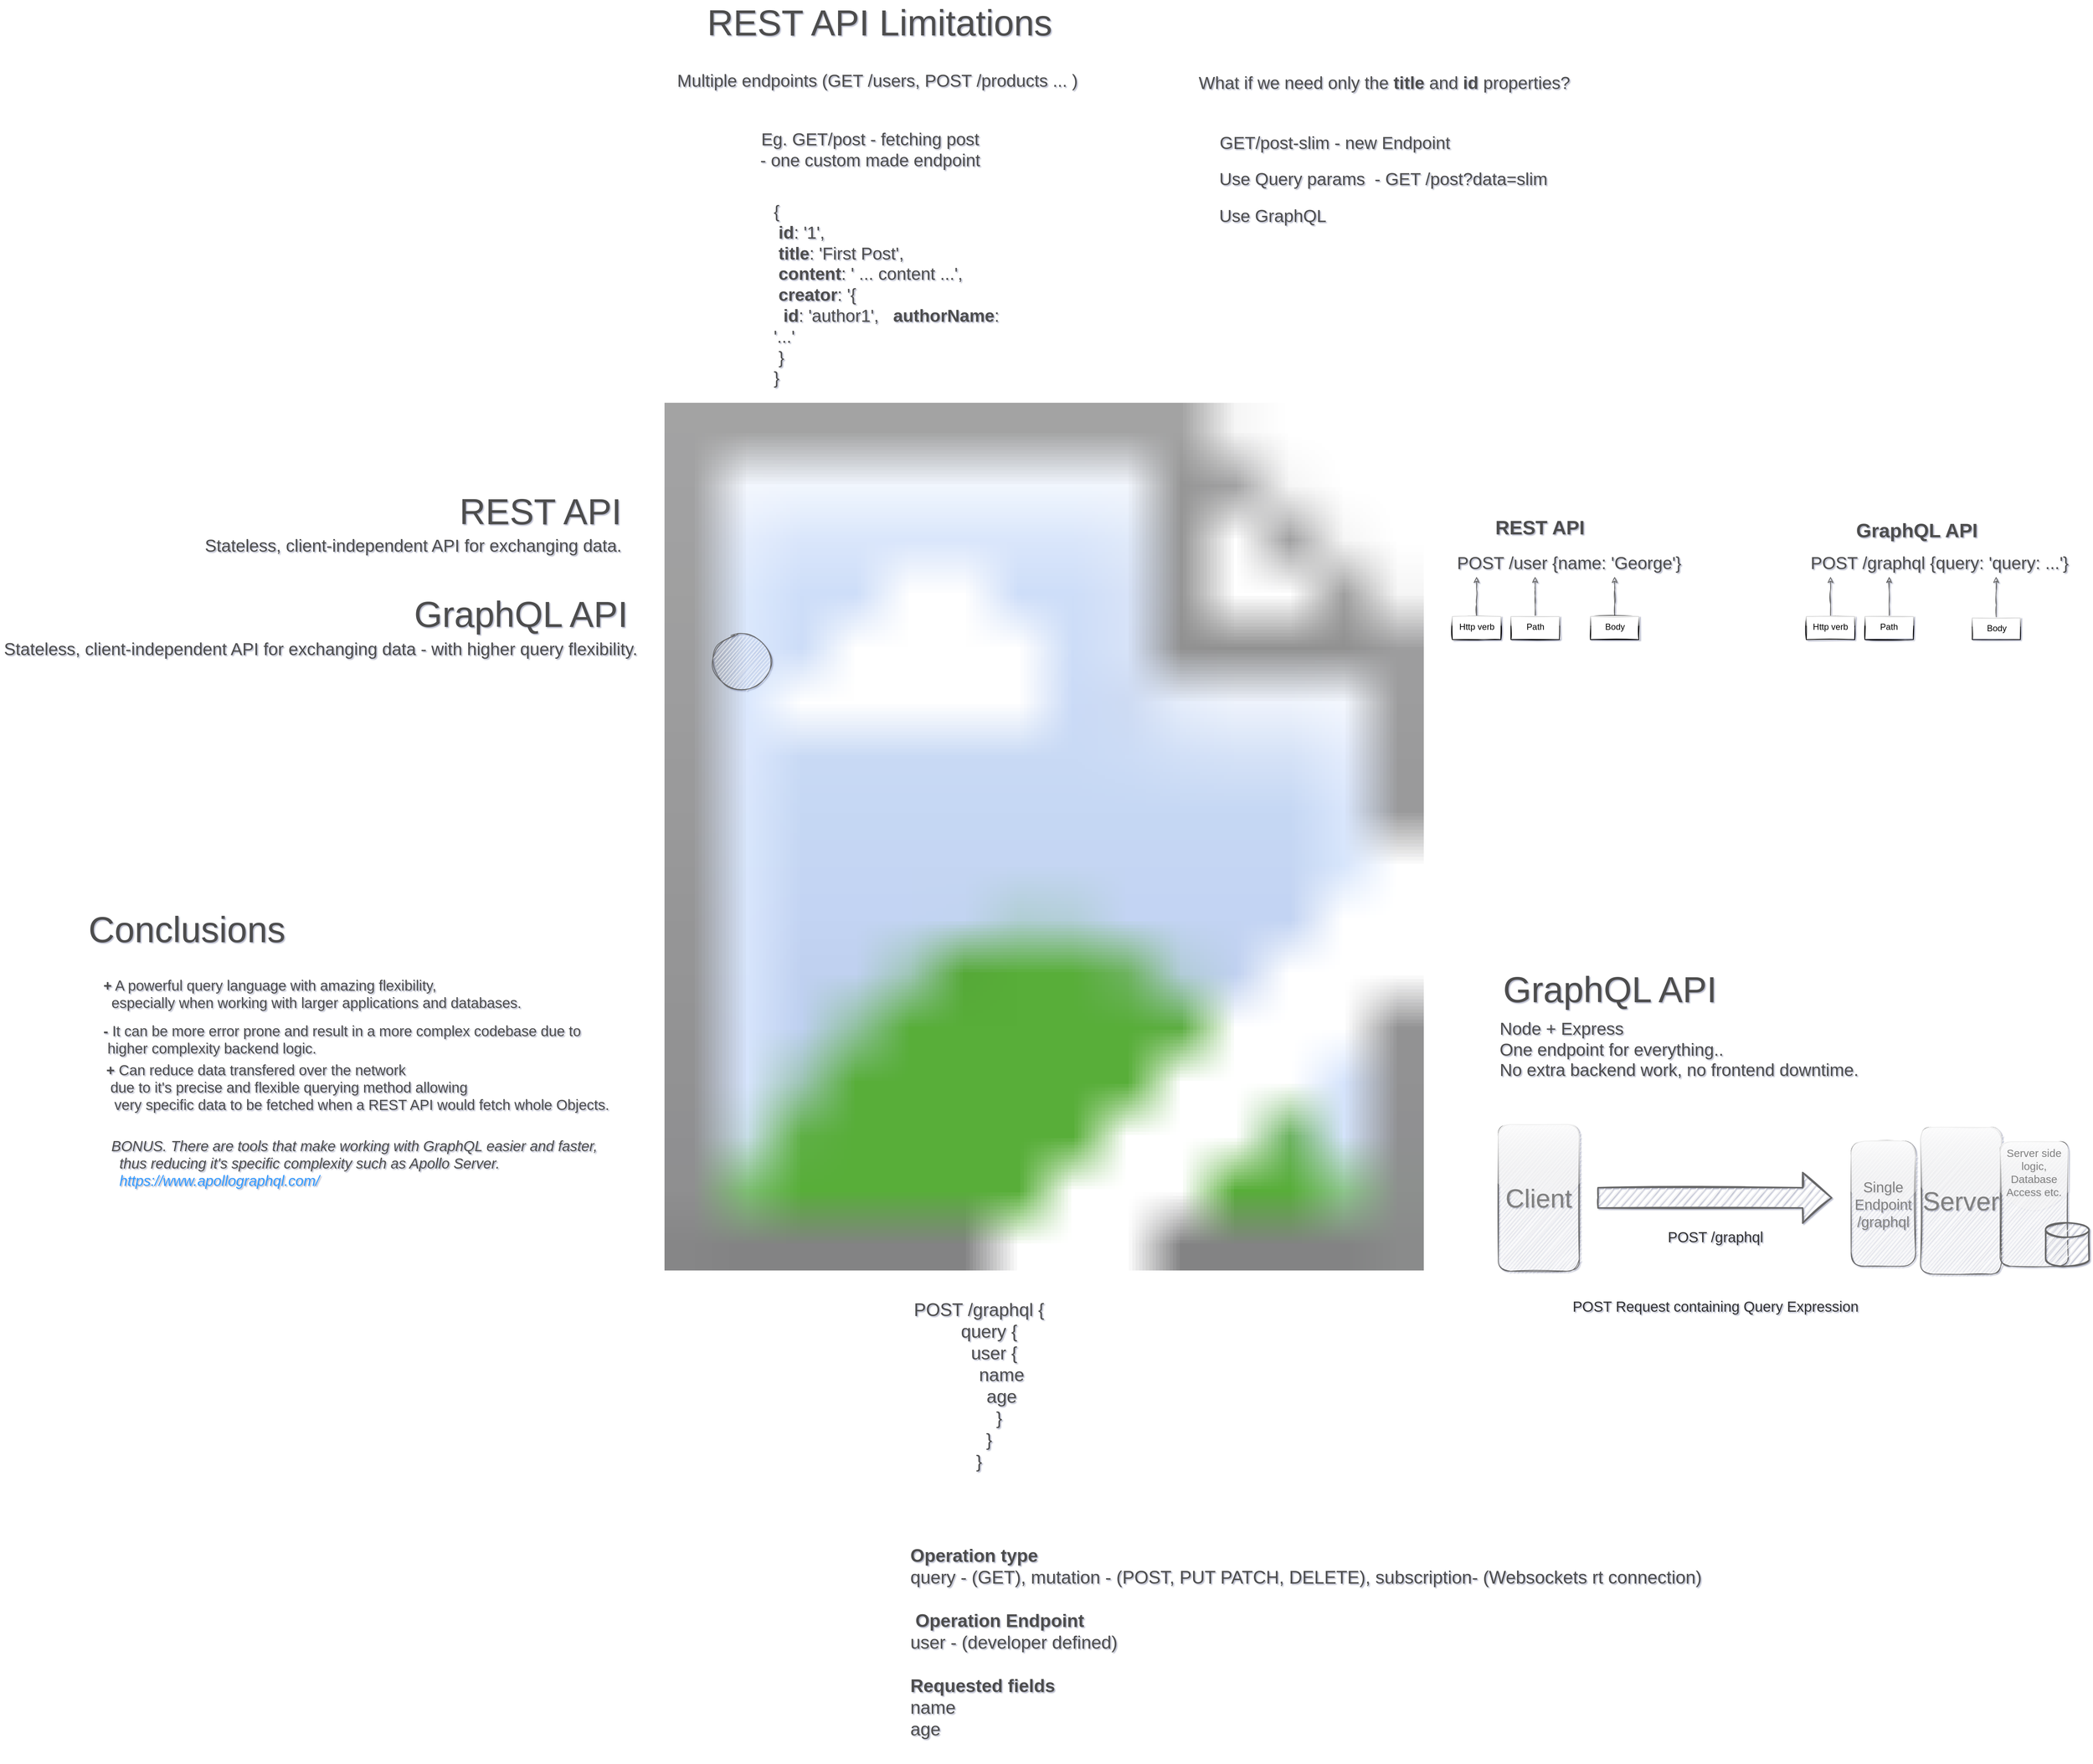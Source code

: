 <mxfile version="14.9.4" type="github">
  <diagram id="JKbqIdM3FO0Cpz3SnD94" name="Page-1">
    <mxGraphModel dx="3155" dy="1708" grid="0" gridSize="10" guides="1" tooltips="1" connect="1" arrows="1" fold="1" page="0" pageScale="1" pageWidth="1654" pageHeight="1169" background="none" backgroundImage="{&quot;src&quot;:&quot;https://upload.wikimedia.org/wikipedia/commons/thumb/1/17/GraphQL_Logo.svg/1200px-GraphQL_Logo.svg.png&quot;,&quot;width&quot;:&quot;1200&quot;,&quot;height&quot;:&quot;1200&quot;}" math="0" shadow="1">
      <root>
        <mxCell id="0" />
        <mxCell id="1" parent="0" />
        <mxCell id="drN-csKsrVhMP1aqmD64-1" value="&lt;font style=&quot;font-size: 50px&quot;&gt;GraphQL API&lt;/font&gt;" style="text;html=1;resizable=0;autosize=1;align=center;verticalAlign=middle;points=[];fillColor=none;strokeColor=none;rounded=0;sketch=1;fontColor=#4D4D4D;" parent="1" vertex="1">
          <mxGeometry x="-277" y="276" width="306" height="31" as="geometry" />
        </mxCell>
        <mxCell id="drN-csKsrVhMP1aqmD64-3" value="&lt;font style=&quot;font-size: 24px&quot;&gt;Stateless, client-independent API for exchanging data - with higher query flexibility.&lt;/font&gt;" style="text;html=1;resizable=0;autosize=1;align=center;verticalAlign=middle;points=[];fillColor=none;strokeColor=none;rounded=0;sketch=1;fontColor=#4D4D4D;" parent="1" vertex="1">
          <mxGeometry x="-844" y="330" width="886" height="22" as="geometry" />
        </mxCell>
        <mxCell id="drN-csKsrVhMP1aqmD64-4" value="&lt;font style=&quot;font-size: 50px&quot;&gt;REST API&lt;/font&gt;" style="text;html=1;resizable=0;autosize=1;align=center;verticalAlign=middle;points=[];fillColor=none;strokeColor=none;rounded=0;sketch=1;fontColor=#4D4D4D;" parent="1" vertex="1">
          <mxGeometry x="-214" y="134" width="234" height="31" as="geometry" />
        </mxCell>
        <mxCell id="drN-csKsrVhMP1aqmD64-5" value="&lt;font style=&quot;font-size: 24px&quot;&gt;Stateless, client-independent API for exchanging data.&lt;/font&gt;" style="text;html=1;resizable=0;autosize=1;align=center;verticalAlign=middle;points=[];fillColor=none;strokeColor=none;rounded=0;sketch=1;fontColor=#4D4D4D;" parent="1" vertex="1">
          <mxGeometry x="-566" y="187" width="586" height="22" as="geometry" />
        </mxCell>
        <mxCell id="drN-csKsrVhMP1aqmD64-6" value="&lt;font style=&quot;font-size: 50px&quot;&gt;REST API Limitations&lt;/font&gt;" style="text;html=1;resizable=0;autosize=1;align=center;verticalAlign=middle;points=[];fillColor=none;strokeColor=none;rounded=0;sketch=1;fontColor=#4D4D4D;" parent="1" vertex="1">
          <mxGeometry x="128" y="-542" width="487" height="31" as="geometry" />
        </mxCell>
        <mxCell id="drN-csKsrVhMP1aqmD64-7" value="&lt;font style=&quot;font-size: 24px&quot;&gt;Eg. GET/post - fetching post&lt;br&gt;- one custom made endpoint&lt;br&gt;&lt;/font&gt;" style="text;html=1;resizable=0;autosize=1;align=center;verticalAlign=middle;points=[];fillColor=none;strokeColor=none;rounded=0;sketch=1;fontColor=#4D4D4D;" parent="1" vertex="1">
          <mxGeometry x="202" y="-370" width="314" height="40" as="geometry" />
        </mxCell>
        <mxCell id="drN-csKsrVhMP1aqmD64-8" value="&lt;font style=&quot;font-size: 24px&quot;&gt;{&lt;br&gt;&lt;span style=&quot;white-space: pre&quot;&gt; &lt;/span&gt;&lt;b&gt;id&lt;/b&gt;: &#39;1&#39;,&lt;br&gt;&lt;span style=&quot;white-space: pre&quot;&gt; &lt;/span&gt;&lt;b&gt;title&lt;/b&gt;: &#39;First Post&#39;,&lt;br&gt;&lt;span style=&quot;white-space: pre&quot;&gt; &lt;/span&gt;&lt;b&gt;content&lt;/b&gt;: &#39; ... content ...&#39;,&lt;br&gt;&lt;span style=&quot;white-space: pre&quot;&gt; &lt;/span&gt;&lt;b&gt;creator&lt;/b&gt;: &#39;{&lt;br&gt;&lt;span style=&quot;white-space: pre&quot;&gt; &lt;/span&gt;&lt;span style=&quot;white-space: pre&quot;&gt; &lt;/span&gt;&lt;b&gt;id&lt;/b&gt;: &#39;author1&#39;, &lt;span style=&quot;white-space: pre&quot;&gt; &lt;/span&gt;&lt;span style=&quot;white-space: pre&quot;&gt; &lt;/span&gt;&lt;b&gt;authorName&lt;/b&gt;: &#39;...&#39;&lt;br&gt;&lt;span style=&quot;white-space: pre&quot;&gt; &lt;/span&gt;}&lt;br&gt;}&lt;/font&gt;" style="text;html=1;strokeColor=none;fillColor=none;align=left;verticalAlign=middle;whiteSpace=wrap;rounded=0;sketch=1;fontColor=#4D4D4D;" parent="1" vertex="1">
          <mxGeometry x="224" y="-159" width="335.5" height="20" as="geometry" />
        </mxCell>
        <mxCell id="drN-csKsrVhMP1aqmD64-9" value="&lt;font style=&quot;font-size: 24px&quot;&gt;GET/post-slim - new Endpoint&amp;nbsp;&lt;/font&gt;" style="text;html=1;resizable=0;autosize=1;align=center;verticalAlign=middle;points=[];fillColor=none;strokeColor=none;rounded=0;sketch=1;fontColor=#4D4D4D;" parent="1" vertex="1">
          <mxGeometry x="837" y="-370" width="335" height="22" as="geometry" />
        </mxCell>
        <mxCell id="drN-csKsrVhMP1aqmD64-10" value="&lt;font style=&quot;font-size: 24px&quot;&gt;What if we need only the&amp;nbsp;&lt;b&gt;title &lt;/b&gt;and &lt;b&gt;id &lt;/b&gt;properties?&lt;/font&gt;" style="text;html=1;resizable=0;autosize=1;align=center;verticalAlign=middle;points=[];fillColor=none;strokeColor=none;rounded=0;sketch=1;fontColor=#4D4D4D;" parent="1" vertex="1">
          <mxGeometry x="808" y="-453" width="524" height="22" as="geometry" />
        </mxCell>
        <mxCell id="drN-csKsrVhMP1aqmD64-11" value="&lt;font style=&quot;font-size: 24px&quot;&gt;Use Query params&amp;nbsp; - GET /post?data=slim&amp;nbsp;&lt;/font&gt;" style="text;html=1;resizable=0;autosize=1;align=center;verticalAlign=middle;points=[];fillColor=none;strokeColor=none;rounded=0;sketch=1;fontColor=#4D4D4D;" parent="1" vertex="1">
          <mxGeometry x="837" y="-320" width="470" height="22" as="geometry" />
        </mxCell>
        <mxCell id="drN-csKsrVhMP1aqmD64-12" value="&lt;font style=&quot;font-size: 24px&quot;&gt;Use GraphQL&amp;nbsp;&lt;/font&gt;" style="text;html=1;resizable=0;autosize=1;align=center;verticalAlign=middle;points=[];fillColor=none;strokeColor=none;rounded=0;sketch=1;fontColor=#4D4D4D;" parent="1" vertex="1">
          <mxGeometry x="837" y="-269" width="164" height="22" as="geometry" />
        </mxCell>
        <mxCell id="drN-csKsrVhMP1aqmD64-14" value="&lt;font style=&quot;font-size: 24px&quot;&gt;&lt;br&gt;Node + Express&lt;br&gt;One endpoint for everything..&lt;br&gt;No extra backend work, no frontend downtime.&lt;/font&gt;" style="text;html=1;resizable=0;autosize=1;align=left;verticalAlign=middle;points=[];fillColor=none;strokeColor=none;rounded=0;sketch=1;fontColor=#4D4D4D;" parent="1" vertex="1">
          <mxGeometry x="1228" y="842" width="506" height="76" as="geometry" />
        </mxCell>
        <mxCell id="drN-csKsrVhMP1aqmD64-15" value="&lt;font style=&quot;font-size: 50px&quot;&gt;GraphQL API&lt;/font&gt;" style="text;html=1;resizable=0;autosize=1;align=center;verticalAlign=middle;points=[];fillColor=none;strokeColor=none;rounded=0;sketch=1;fontColor=#4D4D4D;" parent="1" vertex="1">
          <mxGeometry x="1229" y="795" width="306" height="31" as="geometry" />
        </mxCell>
        <mxCell id="drN-csKsrVhMP1aqmD64-17" value="&lt;font style=&quot;font-size: 36px&quot; color=&quot;#808080&quot;&gt;Client&lt;/font&gt;" style="rounded=1;whiteSpace=wrap;html=1;sketch=1;fontColor=#333333;strokeColor=#666666;fillColor=#f5f5f5;glass=1;" parent="1" vertex="1">
          <mxGeometry x="1228" y="998" width="112" height="203" as="geometry" />
        </mxCell>
        <mxCell id="drN-csKsrVhMP1aqmD64-18" value="&lt;font style=&quot;font-size: 20px&quot; color=&quot;#808080&quot;&gt;Single Endpoint&lt;br&gt;/graphql&lt;br&gt;&lt;/font&gt;" style="rounded=1;whiteSpace=wrap;html=1;sketch=1;fontColor=#333333;strokeColor=#666666;fillColor=#f5f5f5;glass=1;arcSize=23;verticalAlign=middle;" parent="1" vertex="1">
          <mxGeometry x="1716" y="1021" width="89" height="173" as="geometry" />
        </mxCell>
        <mxCell id="drN-csKsrVhMP1aqmD64-19" value="&lt;font style=&quot;font-size: 36px&quot; color=&quot;#808080&quot;&gt;Server&lt;/font&gt;" style="rounded=1;whiteSpace=wrap;html=1;sketch=1;fontColor=#333333;strokeColor=#666666;fillColor=#f5f5f5;glass=1;" parent="1" vertex="1">
          <mxGeometry x="1812" y="1002" width="112" height="203" as="geometry" />
        </mxCell>
        <mxCell id="drN-csKsrVhMP1aqmD64-20" value="&lt;font style=&quot;font-size: 15px&quot; color=&quot;#808080&quot;&gt;Server side logic, Database Access etc.&lt;/font&gt;" style="rounded=1;whiteSpace=wrap;html=1;sketch=1;fontColor=#333333;strokeColor=#666666;fillColor=#f5f5f5;glass=1;verticalAlign=top;" parent="1" vertex="1">
          <mxGeometry x="1922" y="1022" width="94" height="172" as="geometry" />
        </mxCell>
        <mxCell id="drN-csKsrVhMP1aqmD64-22" value="" style="strokeWidth=2;html=1;shape=mxgraph.flowchart.database;whiteSpace=wrap;rounded=1;glass=1;sketch=1;fontColor=#333333;fillColor=#f5f5f5;verticalAlign=middle;strokeColor=#666666;" parent="1" vertex="1">
          <mxGeometry x="1985" y="1134" width="60" height="60" as="geometry" />
        </mxCell>
        <mxCell id="drN-csKsrVhMP1aqmD64-27" value="&lt;font style=&quot;font-size: 20px&quot;&gt;POST /graphql&lt;br&gt;&lt;br&gt;&lt;br&gt;&lt;br&gt;POST Request containing Query Expression&lt;br&gt;&lt;/font&gt;" style="verticalLabelPosition=bottom;verticalAlign=top;html=1;strokeWidth=2;shape=mxgraph.arrows2.arrow;dy=0.6;dx=40;notch=0;rounded=1;glass=1;sketch=1;fillColor=#f5f5f5;strokeColor=#666666;fontColor=#333333;" parent="1" vertex="1">
          <mxGeometry x="1366" y="1064.5" width="323" height="70" as="geometry" />
        </mxCell>
        <mxCell id="drN-csKsrVhMP1aqmD64-30" value="&lt;span style=&quot;font-size: 25px&quot;&gt;POST /graphql {&lt;br&gt;&lt;span style=&quot;white-space: pre&quot;&gt; &lt;span style=&quot;white-space: pre&quot;&gt; &lt;/span&gt;&lt;span style=&quot;white-space: pre&quot;&gt; &lt;/span&gt;&lt;span style=&quot;white-space: pre&quot;&gt; &lt;/span&gt;&lt;/span&gt;query {&lt;br&gt;&lt;span style=&quot;white-space: pre&quot;&gt; &lt;/span&gt;&lt;span style=&quot;white-space: pre&quot;&gt; &lt;/span&gt;&lt;span style=&quot;white-space: pre&quot;&gt; &lt;span style=&quot;white-space: pre&quot;&gt; &lt;/span&gt;&lt;span style=&quot;white-space: pre&quot;&gt; &lt;/span&gt;&lt;span style=&quot;white-space: pre&quot;&gt; &lt;/span&gt;&lt;/span&gt;user {&lt;br&gt;&lt;span style=&quot;white-space: pre&quot;&gt; &lt;/span&gt;&lt;span style=&quot;white-space: pre&quot;&gt; &lt;/span&gt;&lt;span style=&quot;white-space: pre&quot;&gt; &lt;/span&gt;&lt;span style=&quot;white-space: pre&quot;&gt; &lt;/span&gt;&lt;span style=&quot;white-space: pre&quot;&gt; &lt;span style=&quot;white-space: pre&quot;&gt; &lt;/span&gt;&lt;span style=&quot;white-space: pre&quot;&gt; &lt;/span&gt;&lt;span style=&quot;white-space: pre&quot;&gt; &lt;span style=&quot;white-space: pre&quot;&gt; &lt;/span&gt;&lt;/span&gt;&lt;/span&gt;name&lt;br&gt;&lt;span style=&quot;white-space: pre&quot;&gt; &lt;/span&gt;&lt;span style=&quot;white-space: pre&quot;&gt; &lt;/span&gt;&lt;span style=&quot;white-space: pre&quot;&gt; &lt;/span&gt;&lt;span style=&quot;white-space: pre&quot;&gt; &lt;/span&gt;&lt;span style=&quot;white-space: pre&quot;&gt; &lt;span style=&quot;white-space: pre&quot;&gt; &lt;/span&gt;&lt;span style=&quot;white-space: pre&quot;&gt; &lt;/span&gt;&lt;span style=&quot;white-space: pre&quot;&gt; &lt;span style=&quot;white-space: pre&quot;&gt; &lt;/span&gt;&lt;/span&gt;&lt;/span&gt;age&lt;br&gt;&lt;span style=&quot;white-space: pre&quot;&gt; &lt;/span&gt;&lt;span style=&quot;white-space: pre&quot;&gt; &lt;/span&gt;&lt;span style=&quot;white-space: pre&quot;&gt; &lt;/span&gt;&lt;span style=&quot;white-space: pre&quot;&gt; &lt;/span&gt;&lt;span style=&quot;white-space: pre&quot;&gt; &lt;/span&gt;&lt;span style=&quot;white-space: pre&quot;&gt; &lt;/span&gt;&lt;span style=&quot;white-space: pre&quot;&gt; &lt;span style=&quot;white-space: pre&quot;&gt;	&lt;/span&gt;&lt;/span&gt;}&lt;br&gt;&lt;span style=&quot;white-space: pre&quot;&gt; &lt;/span&gt;&lt;span style=&quot;white-space: pre&quot;&gt; &lt;/span&gt;&lt;span style=&quot;white-space: pre&quot;&gt; &lt;/span&gt;&lt;span style=&quot;white-space: pre&quot;&gt; &lt;/span&gt;}&lt;br&gt;}&lt;br&gt;&lt;/span&gt;" style="text;html=1;strokeColor=none;fillColor=none;align=center;verticalAlign=middle;whiteSpace=wrap;rounded=0;glass=1;sketch=1;fontColor=#4D4D4D;" parent="1" vertex="1">
          <mxGeometry x="373" y="1348" width="274" height="20" as="geometry" />
        </mxCell>
        <mxCell id="drN-csKsrVhMP1aqmD64-31" value="&lt;div style=&quot;text-align: justify&quot;&gt;&lt;span style=&quot;font-size: 25px&quot;&gt;&lt;br&gt;&lt;/span&gt;&lt;/div&gt;&lt;span style=&quot;font-size: 25px&quot;&gt;&lt;div style=&quot;text-align: justify&quot;&gt;&lt;span&gt;&lt;br&gt;&lt;/span&gt;&lt;/div&gt;&lt;div style=&quot;text-align: justify&quot;&gt;&lt;span&gt;&lt;br&gt;&lt;/span&gt;&lt;/div&gt;&lt;div style=&quot;text-align: justify&quot;&gt;&lt;span&gt;&lt;b&gt;Operation type&lt;/b&gt;&lt;/span&gt;&lt;/div&gt;&lt;div style=&quot;text-align: justify&quot;&gt;&lt;span&gt;query - (GET), mutation - (POST, PUT PATCH, DELETE), subscription- (Websockets rt connection)&lt;/span&gt;&lt;br&gt;&lt;/div&gt;&lt;div style=&quot;text-align: justify&quot;&gt;&lt;span&gt;&lt;br&gt;&lt;/span&gt;&lt;/div&gt;&lt;div style=&quot;text-align: justify&quot;&gt;&amp;nbsp;&lt;b&gt;Operation Endpoint&lt;/b&gt;&lt;/div&gt;&lt;div style=&quot;text-align: justify&quot;&gt;&lt;span&gt;user - (developer defined)&amp;nbsp;&lt;/span&gt;&lt;br&gt;&lt;/div&gt;&lt;span&gt;&lt;div style=&quot;text-align: justify&quot;&gt;&lt;span&gt;&lt;br&gt;&lt;/span&gt;&lt;/div&gt;&lt;div style=&quot;text-align: justify&quot;&gt;&lt;span&gt;&lt;b&gt;Requested fields&lt;/b&gt;&lt;/span&gt;&lt;/div&gt;&lt;div style=&quot;text-align: justify&quot;&gt;&lt;span&gt;name&amp;nbsp;&lt;/span&gt;&lt;br&gt;&lt;/div&gt;&lt;/span&gt;&lt;span&gt;&lt;div style=&quot;text-align: justify&quot;&gt;&lt;span&gt;age&amp;nbsp;&lt;/span&gt;&lt;/div&gt; &lt;/span&gt;&lt;/span&gt;&lt;div style=&quot;text-align: justify&quot;&gt;&lt;span style=&quot;font-size: 25px&quot;&gt;&lt;br&gt;&lt;/span&gt;&lt;/div&gt;" style="text;html=1;strokeColor=none;fillColor=none;align=left;verticalAlign=middle;whiteSpace=wrap;rounded=0;glass=1;sketch=1;fontColor=#4D4D4D;" parent="1" vertex="1">
          <mxGeometry x="413" y="1673" width="1152" height="20" as="geometry" />
        </mxCell>
        <mxCell id="drN-csKsrVhMP1aqmD64-32" value="&lt;font style=&quot;font-size: 24px&quot;&gt;Multiple endpoints (GET /users, POST /products ... )&lt;br&gt;&lt;/font&gt;" style="text;html=1;resizable=0;autosize=1;align=center;verticalAlign=middle;points=[];fillColor=none;strokeColor=none;rounded=0;sketch=1;fontColor=#4D4D4D;" parent="1" vertex="1">
          <mxGeometry x="87" y="-456" width="564" height="22" as="geometry" />
        </mxCell>
        <mxCell id="drN-csKsrVhMP1aqmD64-36" value="&lt;font style=&quot;font-size: 27px&quot;&gt;REST API&lt;/font&gt;" style="text;html=1;resizable=0;autosize=1;align=left;verticalAlign=middle;points=[];fillColor=none;strokeColor=none;rounded=0;sketch=1;fontColor=#4D4D4D;fontStyle=1" parent="1" vertex="1">
          <mxGeometry x="1221.5" y="161" width="134" height="23" as="geometry" />
        </mxCell>
        <mxCell id="drN-csKsrVhMP1aqmD64-37" value="&lt;font style=&quot;font-size: 27px&quot;&gt;GraphQL API&lt;/font&gt;" style="text;html=1;resizable=0;autosize=1;align=left;verticalAlign=middle;points=[];fillColor=none;strokeColor=none;rounded=0;sketch=1;fontColor=#4D4D4D;fontStyle=1" parent="1" vertex="1">
          <mxGeometry x="1721" y="165.5" width="178" height="23" as="geometry" />
        </mxCell>
        <mxCell id="drN-csKsrVhMP1aqmD64-38" value="&lt;span style=&quot;font-size: 24px&quot;&gt;POST /user {name: &#39;George&#39;}&lt;/span&gt;" style="text;html=1;resizable=0;autosize=1;align=left;verticalAlign=middle;points=[];fillColor=none;strokeColor=none;rounded=0;sketch=1;fontColor=#4D4D4D;" parent="1" vertex="1">
          <mxGeometry x="1168.5" y="210.5" width="320" height="22" as="geometry" />
        </mxCell>
        <mxCell id="drN-csKsrVhMP1aqmD64-41" style="edgeStyle=orthogonalEdgeStyle;curved=0;rounded=1;sketch=1;orthogonalLoop=1;jettySize=auto;html=1;fontColor=#4D4D4D;fillColor=#f5f5f5;strokeColor=#666666;" parent="1" source="drN-csKsrVhMP1aqmD64-40" edge="1">
          <mxGeometry relative="1" as="geometry">
            <mxPoint x="1198.0" y="240.5" as="targetPoint" />
          </mxGeometry>
        </mxCell>
        <mxCell id="drN-csKsrVhMP1aqmD64-40" value="Http verb" style="rounded=0;whiteSpace=wrap;html=1;glass=1;sketch=1;verticalAlign=top;" parent="1" vertex="1">
          <mxGeometry x="1164.5" y="295.5" width="67" height="32" as="geometry" />
        </mxCell>
        <mxCell id="drN-csKsrVhMP1aqmD64-42" style="edgeStyle=orthogonalEdgeStyle;curved=0;rounded=1;sketch=1;orthogonalLoop=1;jettySize=auto;html=1;fontColor=#4D4D4D;fillColor=#f5f5f5;strokeColor=#666666;" parent="1" source="drN-csKsrVhMP1aqmD64-43" edge="1">
          <mxGeometry relative="1" as="geometry">
            <mxPoint x="1279.0" y="240.5" as="targetPoint" />
          </mxGeometry>
        </mxCell>
        <mxCell id="drN-csKsrVhMP1aqmD64-43" value="Path" style="rounded=0;whiteSpace=wrap;html=1;glass=1;sketch=1;verticalAlign=top;" parent="1" vertex="1">
          <mxGeometry x="1245.5" y="295.5" width="67" height="32" as="geometry" />
        </mxCell>
        <mxCell id="drN-csKsrVhMP1aqmD64-44" style="edgeStyle=orthogonalEdgeStyle;curved=0;rounded=1;sketch=1;orthogonalLoop=1;jettySize=auto;html=1;fontColor=#4D4D4D;fillColor=#f5f5f5;strokeColor=#666666;" parent="1" source="drN-csKsrVhMP1aqmD64-45" edge="1">
          <mxGeometry relative="1" as="geometry">
            <mxPoint x="1389.0" y="240.5" as="targetPoint" />
          </mxGeometry>
        </mxCell>
        <mxCell id="drN-csKsrVhMP1aqmD64-45" value="Body" style="rounded=0;whiteSpace=wrap;html=1;glass=1;sketch=1;verticalAlign=top;" parent="1" vertex="1">
          <mxGeometry x="1355.5" y="295.5" width="67" height="32" as="geometry" />
        </mxCell>
        <mxCell id="drN-csKsrVhMP1aqmD64-46" value="&lt;span style=&quot;font-size: 24px&quot;&gt;POST /graphql {query: &#39;query: ...&#39;}&lt;/span&gt;" style="text;html=1;resizable=0;autosize=1;align=left;verticalAlign=middle;points=[];fillColor=none;strokeColor=none;rounded=0;sketch=1;fontColor=#4D4D4D;" parent="1" vertex="1">
          <mxGeometry x="1658" y="210.5" width="367" height="22" as="geometry" />
        </mxCell>
        <mxCell id="drN-csKsrVhMP1aqmD64-47" style="edgeStyle=orthogonalEdgeStyle;curved=0;rounded=1;sketch=1;orthogonalLoop=1;jettySize=auto;html=1;fontColor=#4D4D4D;fillColor=#f5f5f5;strokeColor=#666666;" parent="1" source="drN-csKsrVhMP1aqmD64-48" edge="1">
          <mxGeometry relative="1" as="geometry">
            <mxPoint x="1687.5" y="240.5" as="targetPoint" />
          </mxGeometry>
        </mxCell>
        <mxCell id="drN-csKsrVhMP1aqmD64-48" value="Http verb" style="rounded=0;whiteSpace=wrap;html=1;glass=1;sketch=1;verticalAlign=top;" parent="1" vertex="1">
          <mxGeometry x="1654" y="295.5" width="67" height="32" as="geometry" />
        </mxCell>
        <mxCell id="drN-csKsrVhMP1aqmD64-49" style="edgeStyle=orthogonalEdgeStyle;curved=0;rounded=1;sketch=1;orthogonalLoop=1;jettySize=auto;html=1;fontColor=#4D4D4D;fillColor=#f5f5f5;strokeColor=#666666;" parent="1" source="drN-csKsrVhMP1aqmD64-50" edge="1">
          <mxGeometry relative="1" as="geometry">
            <mxPoint x="1768.5" y="240.5" as="targetPoint" />
          </mxGeometry>
        </mxCell>
        <mxCell id="drN-csKsrVhMP1aqmD64-50" value="Path" style="rounded=0;whiteSpace=wrap;html=1;glass=1;sketch=1;verticalAlign=top;" parent="1" vertex="1">
          <mxGeometry x="1735" y="295.5" width="67" height="32" as="geometry" />
        </mxCell>
        <mxCell id="drN-csKsrVhMP1aqmD64-51" style="edgeStyle=orthogonalEdgeStyle;curved=0;rounded=1;sketch=1;orthogonalLoop=1;jettySize=auto;html=1;fontColor=#4D4D4D;fillColor=#f5f5f5;strokeColor=#666666;" parent="1" source="drN-csKsrVhMP1aqmD64-52" edge="1">
          <mxGeometry relative="1" as="geometry">
            <mxPoint x="1916.5" y="240.5" as="targetPoint" />
          </mxGeometry>
        </mxCell>
        <mxCell id="drN-csKsrVhMP1aqmD64-52" value="Body" style="rounded=0;whiteSpace=wrap;html=1;glass=1;sketch=1;verticalAlign=top;" parent="1" vertex="1">
          <mxGeometry x="1883.5" y="297.5" width="66.5" height="30" as="geometry" />
        </mxCell>
        <mxCell id="drN-csKsrVhMP1aqmD64-54" value="&lt;span style=&quot;font-size: 20px&quot;&gt;&lt;b&gt;+&lt;/b&gt; A powerful query language with amazing flexibility,&lt;br&gt;&amp;nbsp;&lt;span style=&quot;white-space: pre&quot;&gt; &lt;/span&gt;especially when working with larger applications and databases.&lt;/span&gt;" style="text;html=1;resizable=0;autosize=1;align=left;verticalAlign=middle;points=[];fillColor=none;strokeColor=none;rounded=0;sketch=1;fontColor=#4D4D4D;" parent="1" vertex="1">
          <mxGeometry x="-703" y="798" width="621" height="38" as="geometry" />
        </mxCell>
        <mxCell id="drN-csKsrVhMP1aqmD64-56" value="&lt;font style=&quot;font-size: 50px&quot;&gt;Conclusions&lt;/font&gt;" style="text;html=1;resizable=0;autosize=1;align=center;verticalAlign=middle;points=[];fillColor=none;strokeColor=none;rounded=0;sketch=1;fontColor=#4D4D4D;" parent="1" vertex="1">
          <mxGeometry x="-727" y="712" width="282" height="31" as="geometry" />
        </mxCell>
        <mxCell id="drN-csKsrVhMP1aqmD64-57" value="&lt;span style=&quot;font-size: 20px&quot;&gt;&lt;b&gt;- &lt;/b&gt;It can be more error prone and result in a more complex codebase due to &lt;br&gt;&lt;span style=&quot;white-space: pre&quot;&gt; &lt;/span&gt;higher complexity backend logic.&amp;nbsp;&lt;/span&gt;" style="text;html=1;resizable=0;autosize=1;align=left;verticalAlign=middle;points=[];fillColor=none;strokeColor=none;rounded=0;sketch=1;fontColor=#4D4D4D;" parent="1" vertex="1">
          <mxGeometry x="-703" y="861" width="670" height="38" as="geometry" />
        </mxCell>
        <mxCell id="drN-csKsrVhMP1aqmD64-58" value="&lt;span style=&quot;font-size: 20px&quot;&gt;&lt;b&gt;+ &lt;/b&gt;Can reduce data transfered over the network &lt;br&gt;&lt;span style=&quot;white-space: pre&quot;&gt; &lt;/span&gt;due to it&#39;s precise and flexible querying method allowing&lt;br&gt;&lt;span style=&quot;white-space: pre&quot;&gt; &lt;/span&gt;&lt;span style=&quot;white-space: pre&quot;&gt; &lt;/span&gt;very specific data to be fetched when a REST API would fetch whole Objects.&amp;nbsp;&lt;/span&gt;" style="text;html=1;resizable=0;autosize=1;align=left;verticalAlign=middle;points=[];fillColor=none;strokeColor=none;rounded=0;sketch=1;fontColor=#4D4D4D;" parent="1" vertex="1">
          <mxGeometry x="-699" y="918.5" width="789" height="55" as="geometry" />
        </mxCell>
        <mxCell id="drN-csKsrVhMP1aqmD64-59" value="&lt;i&gt;&lt;span style=&quot;font-size: 20px&quot;&gt;BONUS. There are tools that make working with GraphQL easier and faster, &lt;/span&gt;&lt;br&gt;&lt;span style=&quot;font-size: 20px&quot;&gt; &lt;/span&gt;&lt;span style=&quot;font-size: 20px&quot;&gt; &lt;/span&gt;&lt;span style=&quot;font-size: 20px&quot;&gt; &lt;/span&gt;&lt;span style=&quot;font-size: 20px&quot;&gt;&lt;span style=&quot;white-space: pre&quot;&gt; &lt;/span&gt;&lt;span style=&quot;white-space: pre&quot;&gt; &lt;/span&gt;thus reducing it&#39;s specific complexity such as Apollo Server.&lt;/span&gt;&lt;br&gt;&lt;span style=&quot;font-size: 20px&quot;&gt;&lt;span style=&quot;white-space: pre&quot;&gt; &lt;span style=&quot;white-space: pre&quot;&gt; &lt;/span&gt;&lt;/span&gt;&lt;font color=&quot;#3399ff&quot;&gt;https://www.apollographql.com/&lt;/font&gt;&lt;/span&gt;&lt;span style=&quot;font-size: 20px&quot;&gt;&amp;nbsp;&amp;nbsp;&lt;/span&gt;&lt;/i&gt;" style="text;html=1;resizable=0;autosize=1;align=left;verticalAlign=middle;points=[];fillColor=none;strokeColor=none;rounded=0;sketch=1;fontColor=#4D4D4D;" parent="1" vertex="1">
          <mxGeometry x="-692" y="1023" width="682" height="55" as="geometry" />
        </mxCell>
        <mxCell id="drN-csKsrVhMP1aqmD64-65" value="" style="ellipse;whiteSpace=wrap;html=1;aspect=fixed;rounded=1;glass=1;sketch=1;fontColor=#333333;strokeColor=#666666;fillColor=#f5f5f5;verticalAlign=top;" parent="1" vertex="1">
          <mxGeometry x="142" y="318" width="80" height="80" as="geometry" />
        </mxCell>
      </root>
    </mxGraphModel>
  </diagram>
</mxfile>
